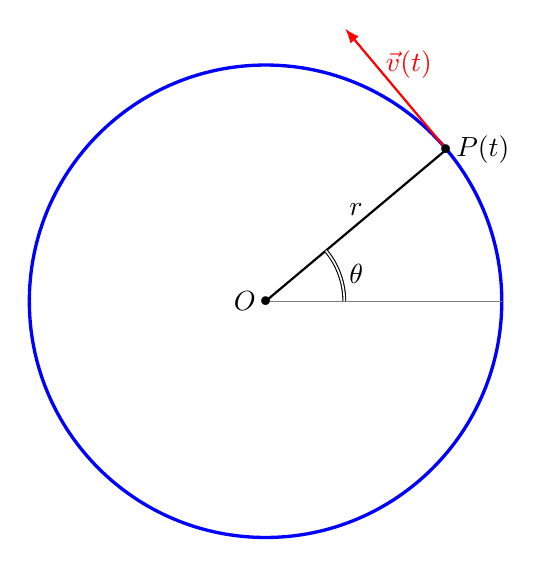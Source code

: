 ﻿\begin{tikzpicture}[scale=1]
\tikzset{
line/.style = {
 very thick
},
vector/.style = {
very thick,-latex
},
dot/.style = {
insert path={
  node[scale=3]{.}
}
}
}
% la courbe
\path
  (0,0) coordinate (O)
  (40:3) coordinate (P)
  (0:3) coordinate (A)
;

\draw[line,blue] (O) circle (3);
\draw[gray] (O) -- (A);
\draw[thick] (O) -- (P) node[midway,above] {$r$};

\draw[double] (0:1) arc (0:40:1) node[midway,right]{$\theta$};

\draw[-latex, thick,red] (P) -- ++ (130:2) node[pos=0.7,right]{$\vec{v}(t)$};

\path
  (O) [dot] node[left]{$O$}
  (P) [dot] node[right]{$P(t)$}
;

\end{tikzpicture}